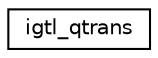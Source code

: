 digraph "Graphical Class Hierarchy"
{
  edge [fontname="Helvetica",fontsize="10",labelfontname="Helvetica",labelfontsize="10"];
  node [fontname="Helvetica",fontsize="10",shape=record];
  rankdir="LR";
  Node1 [label="igtl_qtrans",height=0.2,width=0.4,color="black", fillcolor="white", style="filled",URL="$structigtl__qtrans.html"];
}
